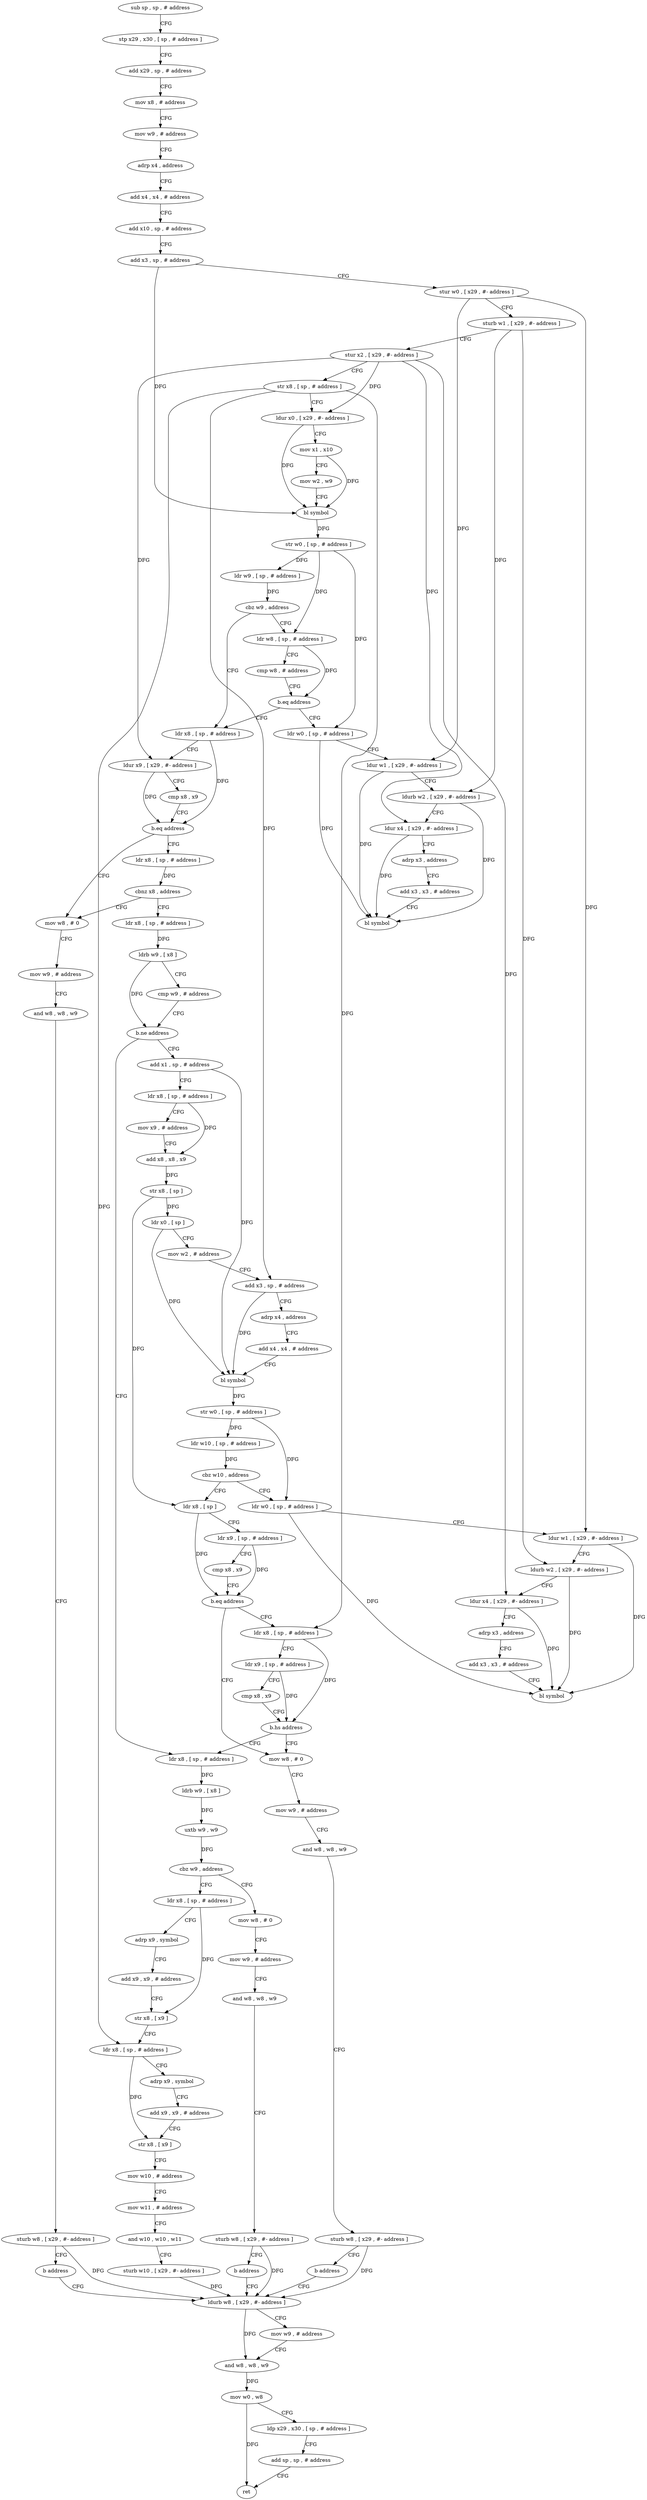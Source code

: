 digraph "func" {
"4204208" [label = "sub sp , sp , # address" ]
"4204212" [label = "stp x29 , x30 , [ sp , # address ]" ]
"4204216" [label = "add x29 , sp , # address" ]
"4204220" [label = "mov x8 , # address" ]
"4204224" [label = "mov w9 , # address" ]
"4204228" [label = "adrp x4 , address" ]
"4204232" [label = "add x4 , x4 , # address" ]
"4204236" [label = "add x10 , sp , # address" ]
"4204240" [label = "add x3 , sp , # address" ]
"4204244" [label = "stur w0 , [ x29 , #- address ]" ]
"4204248" [label = "sturb w1 , [ x29 , #- address ]" ]
"4204252" [label = "stur x2 , [ x29 , #- address ]" ]
"4204256" [label = "str x8 , [ sp , # address ]" ]
"4204260" [label = "ldur x0 , [ x29 , #- address ]" ]
"4204264" [label = "mov x1 , x10" ]
"4204268" [label = "mov w2 , w9" ]
"4204272" [label = "bl symbol" ]
"4204276" [label = "str w0 , [ sp , # address ]" ]
"4204280" [label = "ldr w9 , [ sp , # address ]" ]
"4204284" [label = "cbz w9 , address" ]
"4204328" [label = "ldr x8 , [ sp , # address ]" ]
"4204288" [label = "ldr w8 , [ sp , # address ]" ]
"4204332" [label = "ldur x9 , [ x29 , #- address ]" ]
"4204336" [label = "cmp x8 , x9" ]
"4204340" [label = "b.eq address" ]
"4204352" [label = "mov w8 , # 0" ]
"4204344" [label = "ldr x8 , [ sp , # address ]" ]
"4204292" [label = "cmp w8 , # address" ]
"4204296" [label = "b.eq address" ]
"4204300" [label = "ldr w0 , [ sp , # address ]" ]
"4204356" [label = "mov w9 , # address" ]
"4204360" [label = "and w8 , w8 , w9" ]
"4204364" [label = "sturb w8 , [ x29 , #- address ]" ]
"4204368" [label = "b address" ]
"4204608" [label = "ldurb w8 , [ x29 , #- address ]" ]
"4204348" [label = "cbnz x8 , address" ]
"4204372" [label = "ldr x8 , [ sp , # address ]" ]
"4204304" [label = "ldur w1 , [ x29 , #- address ]" ]
"4204308" [label = "ldurb w2 , [ x29 , #- address ]" ]
"4204312" [label = "ldur x4 , [ x29 , #- address ]" ]
"4204316" [label = "adrp x3 , address" ]
"4204320" [label = "add x3 , x3 , # address" ]
"4204324" [label = "bl symbol" ]
"4204612" [label = "mov w9 , # address" ]
"4204616" [label = "and w8 , w8 , w9" ]
"4204620" [label = "mov w0 , w8" ]
"4204624" [label = "ldp x29 , x30 , [ sp , # address ]" ]
"4204628" [label = "add sp , sp , # address" ]
"4204632" [label = "ret" ]
"4204376" [label = "ldrb w9 , [ x8 ]" ]
"4204380" [label = "cmp w9 , # address" ]
"4204384" [label = "b.ne address" ]
"4204524" [label = "ldr x8 , [ sp , # address ]" ]
"4204388" [label = "add x1 , sp , # address" ]
"4204528" [label = "ldrb w9 , [ x8 ]" ]
"4204532" [label = "uxtb w9 , w9" ]
"4204536" [label = "cbz w9 , address" ]
"4204560" [label = "ldr x8 , [ sp , # address ]" ]
"4204540" [label = "mov w8 , # 0" ]
"4204392" [label = "ldr x8 , [ sp , # address ]" ]
"4204396" [label = "mov x9 , # address" ]
"4204400" [label = "add x8 , x8 , x9" ]
"4204404" [label = "str x8 , [ sp ]" ]
"4204408" [label = "ldr x0 , [ sp ]" ]
"4204412" [label = "mov w2 , # address" ]
"4204416" [label = "add x3 , sp , # address" ]
"4204420" [label = "adrp x4 , address" ]
"4204424" [label = "add x4 , x4 , # address" ]
"4204428" [label = "bl symbol" ]
"4204432" [label = "str w0 , [ sp , # address ]" ]
"4204436" [label = "ldr w10 , [ sp , # address ]" ]
"4204440" [label = "cbz w10 , address" ]
"4204472" [label = "ldr x8 , [ sp ]" ]
"4204444" [label = "ldr w0 , [ sp , # address ]" ]
"4204564" [label = "adrp x9 , symbol" ]
"4204568" [label = "add x9 , x9 , # address" ]
"4204572" [label = "str x8 , [ x9 ]" ]
"4204576" [label = "ldr x8 , [ sp , # address ]" ]
"4204580" [label = "adrp x9 , symbol" ]
"4204584" [label = "add x9 , x9 , # address" ]
"4204588" [label = "str x8 , [ x9 ]" ]
"4204592" [label = "mov w10 , # address" ]
"4204596" [label = "mov w11 , # address" ]
"4204600" [label = "and w10 , w10 , w11" ]
"4204604" [label = "sturb w10 , [ x29 , #- address ]" ]
"4204544" [label = "mov w9 , # address" ]
"4204548" [label = "and w8 , w8 , w9" ]
"4204552" [label = "sturb w8 , [ x29 , #- address ]" ]
"4204556" [label = "b address" ]
"4204476" [label = "ldr x9 , [ sp , # address ]" ]
"4204480" [label = "cmp x8 , x9" ]
"4204484" [label = "b.eq address" ]
"4204504" [label = "mov w8 , # 0" ]
"4204488" [label = "ldr x8 , [ sp , # address ]" ]
"4204448" [label = "ldur w1 , [ x29 , #- address ]" ]
"4204452" [label = "ldurb w2 , [ x29 , #- address ]" ]
"4204456" [label = "ldur x4 , [ x29 , #- address ]" ]
"4204460" [label = "adrp x3 , address" ]
"4204464" [label = "add x3 , x3 , # address" ]
"4204468" [label = "bl symbol" ]
"4204508" [label = "mov w9 , # address" ]
"4204512" [label = "and w8 , w8 , w9" ]
"4204516" [label = "sturb w8 , [ x29 , #- address ]" ]
"4204520" [label = "b address" ]
"4204492" [label = "ldr x9 , [ sp , # address ]" ]
"4204496" [label = "cmp x8 , x9" ]
"4204500" [label = "b.hs address" ]
"4204208" -> "4204212" [ label = "CFG" ]
"4204212" -> "4204216" [ label = "CFG" ]
"4204216" -> "4204220" [ label = "CFG" ]
"4204220" -> "4204224" [ label = "CFG" ]
"4204224" -> "4204228" [ label = "CFG" ]
"4204228" -> "4204232" [ label = "CFG" ]
"4204232" -> "4204236" [ label = "CFG" ]
"4204236" -> "4204240" [ label = "CFG" ]
"4204240" -> "4204244" [ label = "CFG" ]
"4204240" -> "4204272" [ label = "DFG" ]
"4204244" -> "4204248" [ label = "CFG" ]
"4204244" -> "4204304" [ label = "DFG" ]
"4204244" -> "4204448" [ label = "DFG" ]
"4204248" -> "4204252" [ label = "CFG" ]
"4204248" -> "4204308" [ label = "DFG" ]
"4204248" -> "4204452" [ label = "DFG" ]
"4204252" -> "4204256" [ label = "CFG" ]
"4204252" -> "4204260" [ label = "DFG" ]
"4204252" -> "4204332" [ label = "DFG" ]
"4204252" -> "4204312" [ label = "DFG" ]
"4204252" -> "4204456" [ label = "DFG" ]
"4204256" -> "4204260" [ label = "CFG" ]
"4204256" -> "4204576" [ label = "DFG" ]
"4204256" -> "4204488" [ label = "DFG" ]
"4204256" -> "4204416" [ label = "DFG" ]
"4204260" -> "4204264" [ label = "CFG" ]
"4204260" -> "4204272" [ label = "DFG" ]
"4204264" -> "4204268" [ label = "CFG" ]
"4204264" -> "4204272" [ label = "DFG" ]
"4204268" -> "4204272" [ label = "CFG" ]
"4204272" -> "4204276" [ label = "DFG" ]
"4204276" -> "4204280" [ label = "DFG" ]
"4204276" -> "4204288" [ label = "DFG" ]
"4204276" -> "4204300" [ label = "DFG" ]
"4204280" -> "4204284" [ label = "DFG" ]
"4204284" -> "4204328" [ label = "CFG" ]
"4204284" -> "4204288" [ label = "CFG" ]
"4204328" -> "4204332" [ label = "CFG" ]
"4204328" -> "4204340" [ label = "DFG" ]
"4204288" -> "4204292" [ label = "CFG" ]
"4204288" -> "4204296" [ label = "DFG" ]
"4204332" -> "4204336" [ label = "CFG" ]
"4204332" -> "4204340" [ label = "DFG" ]
"4204336" -> "4204340" [ label = "CFG" ]
"4204340" -> "4204352" [ label = "CFG" ]
"4204340" -> "4204344" [ label = "CFG" ]
"4204352" -> "4204356" [ label = "CFG" ]
"4204344" -> "4204348" [ label = "DFG" ]
"4204292" -> "4204296" [ label = "CFG" ]
"4204296" -> "4204328" [ label = "CFG" ]
"4204296" -> "4204300" [ label = "CFG" ]
"4204300" -> "4204304" [ label = "CFG" ]
"4204300" -> "4204324" [ label = "DFG" ]
"4204356" -> "4204360" [ label = "CFG" ]
"4204360" -> "4204364" [ label = "CFG" ]
"4204364" -> "4204368" [ label = "CFG" ]
"4204364" -> "4204608" [ label = "DFG" ]
"4204368" -> "4204608" [ label = "CFG" ]
"4204608" -> "4204612" [ label = "CFG" ]
"4204608" -> "4204616" [ label = "DFG" ]
"4204348" -> "4204372" [ label = "CFG" ]
"4204348" -> "4204352" [ label = "CFG" ]
"4204372" -> "4204376" [ label = "DFG" ]
"4204304" -> "4204308" [ label = "CFG" ]
"4204304" -> "4204324" [ label = "DFG" ]
"4204308" -> "4204312" [ label = "CFG" ]
"4204308" -> "4204324" [ label = "DFG" ]
"4204312" -> "4204316" [ label = "CFG" ]
"4204312" -> "4204324" [ label = "DFG" ]
"4204316" -> "4204320" [ label = "CFG" ]
"4204320" -> "4204324" [ label = "CFG" ]
"4204612" -> "4204616" [ label = "CFG" ]
"4204616" -> "4204620" [ label = "DFG" ]
"4204620" -> "4204624" [ label = "CFG" ]
"4204620" -> "4204632" [ label = "DFG" ]
"4204624" -> "4204628" [ label = "CFG" ]
"4204628" -> "4204632" [ label = "CFG" ]
"4204376" -> "4204380" [ label = "CFG" ]
"4204376" -> "4204384" [ label = "DFG" ]
"4204380" -> "4204384" [ label = "CFG" ]
"4204384" -> "4204524" [ label = "CFG" ]
"4204384" -> "4204388" [ label = "CFG" ]
"4204524" -> "4204528" [ label = "DFG" ]
"4204388" -> "4204392" [ label = "CFG" ]
"4204388" -> "4204428" [ label = "DFG" ]
"4204528" -> "4204532" [ label = "DFG" ]
"4204532" -> "4204536" [ label = "DFG" ]
"4204536" -> "4204560" [ label = "CFG" ]
"4204536" -> "4204540" [ label = "CFG" ]
"4204560" -> "4204564" [ label = "CFG" ]
"4204560" -> "4204572" [ label = "DFG" ]
"4204540" -> "4204544" [ label = "CFG" ]
"4204392" -> "4204396" [ label = "CFG" ]
"4204392" -> "4204400" [ label = "DFG" ]
"4204396" -> "4204400" [ label = "CFG" ]
"4204400" -> "4204404" [ label = "DFG" ]
"4204404" -> "4204408" [ label = "DFG" ]
"4204404" -> "4204472" [ label = "DFG" ]
"4204408" -> "4204412" [ label = "CFG" ]
"4204408" -> "4204428" [ label = "DFG" ]
"4204412" -> "4204416" [ label = "CFG" ]
"4204416" -> "4204420" [ label = "CFG" ]
"4204416" -> "4204428" [ label = "DFG" ]
"4204420" -> "4204424" [ label = "CFG" ]
"4204424" -> "4204428" [ label = "CFG" ]
"4204428" -> "4204432" [ label = "DFG" ]
"4204432" -> "4204436" [ label = "DFG" ]
"4204432" -> "4204444" [ label = "DFG" ]
"4204436" -> "4204440" [ label = "DFG" ]
"4204440" -> "4204472" [ label = "CFG" ]
"4204440" -> "4204444" [ label = "CFG" ]
"4204472" -> "4204476" [ label = "CFG" ]
"4204472" -> "4204484" [ label = "DFG" ]
"4204444" -> "4204448" [ label = "CFG" ]
"4204444" -> "4204468" [ label = "DFG" ]
"4204564" -> "4204568" [ label = "CFG" ]
"4204568" -> "4204572" [ label = "CFG" ]
"4204572" -> "4204576" [ label = "CFG" ]
"4204576" -> "4204580" [ label = "CFG" ]
"4204576" -> "4204588" [ label = "DFG" ]
"4204580" -> "4204584" [ label = "CFG" ]
"4204584" -> "4204588" [ label = "CFG" ]
"4204588" -> "4204592" [ label = "CFG" ]
"4204592" -> "4204596" [ label = "CFG" ]
"4204596" -> "4204600" [ label = "CFG" ]
"4204600" -> "4204604" [ label = "CFG" ]
"4204604" -> "4204608" [ label = "DFG" ]
"4204544" -> "4204548" [ label = "CFG" ]
"4204548" -> "4204552" [ label = "CFG" ]
"4204552" -> "4204556" [ label = "CFG" ]
"4204552" -> "4204608" [ label = "DFG" ]
"4204556" -> "4204608" [ label = "CFG" ]
"4204476" -> "4204480" [ label = "CFG" ]
"4204476" -> "4204484" [ label = "DFG" ]
"4204480" -> "4204484" [ label = "CFG" ]
"4204484" -> "4204504" [ label = "CFG" ]
"4204484" -> "4204488" [ label = "CFG" ]
"4204504" -> "4204508" [ label = "CFG" ]
"4204488" -> "4204492" [ label = "CFG" ]
"4204488" -> "4204500" [ label = "DFG" ]
"4204448" -> "4204452" [ label = "CFG" ]
"4204448" -> "4204468" [ label = "DFG" ]
"4204452" -> "4204456" [ label = "CFG" ]
"4204452" -> "4204468" [ label = "DFG" ]
"4204456" -> "4204460" [ label = "CFG" ]
"4204456" -> "4204468" [ label = "DFG" ]
"4204460" -> "4204464" [ label = "CFG" ]
"4204464" -> "4204468" [ label = "CFG" ]
"4204508" -> "4204512" [ label = "CFG" ]
"4204512" -> "4204516" [ label = "CFG" ]
"4204516" -> "4204520" [ label = "CFG" ]
"4204516" -> "4204608" [ label = "DFG" ]
"4204520" -> "4204608" [ label = "CFG" ]
"4204492" -> "4204496" [ label = "CFG" ]
"4204492" -> "4204500" [ label = "DFG" ]
"4204496" -> "4204500" [ label = "CFG" ]
"4204500" -> "4204524" [ label = "CFG" ]
"4204500" -> "4204504" [ label = "CFG" ]
}
